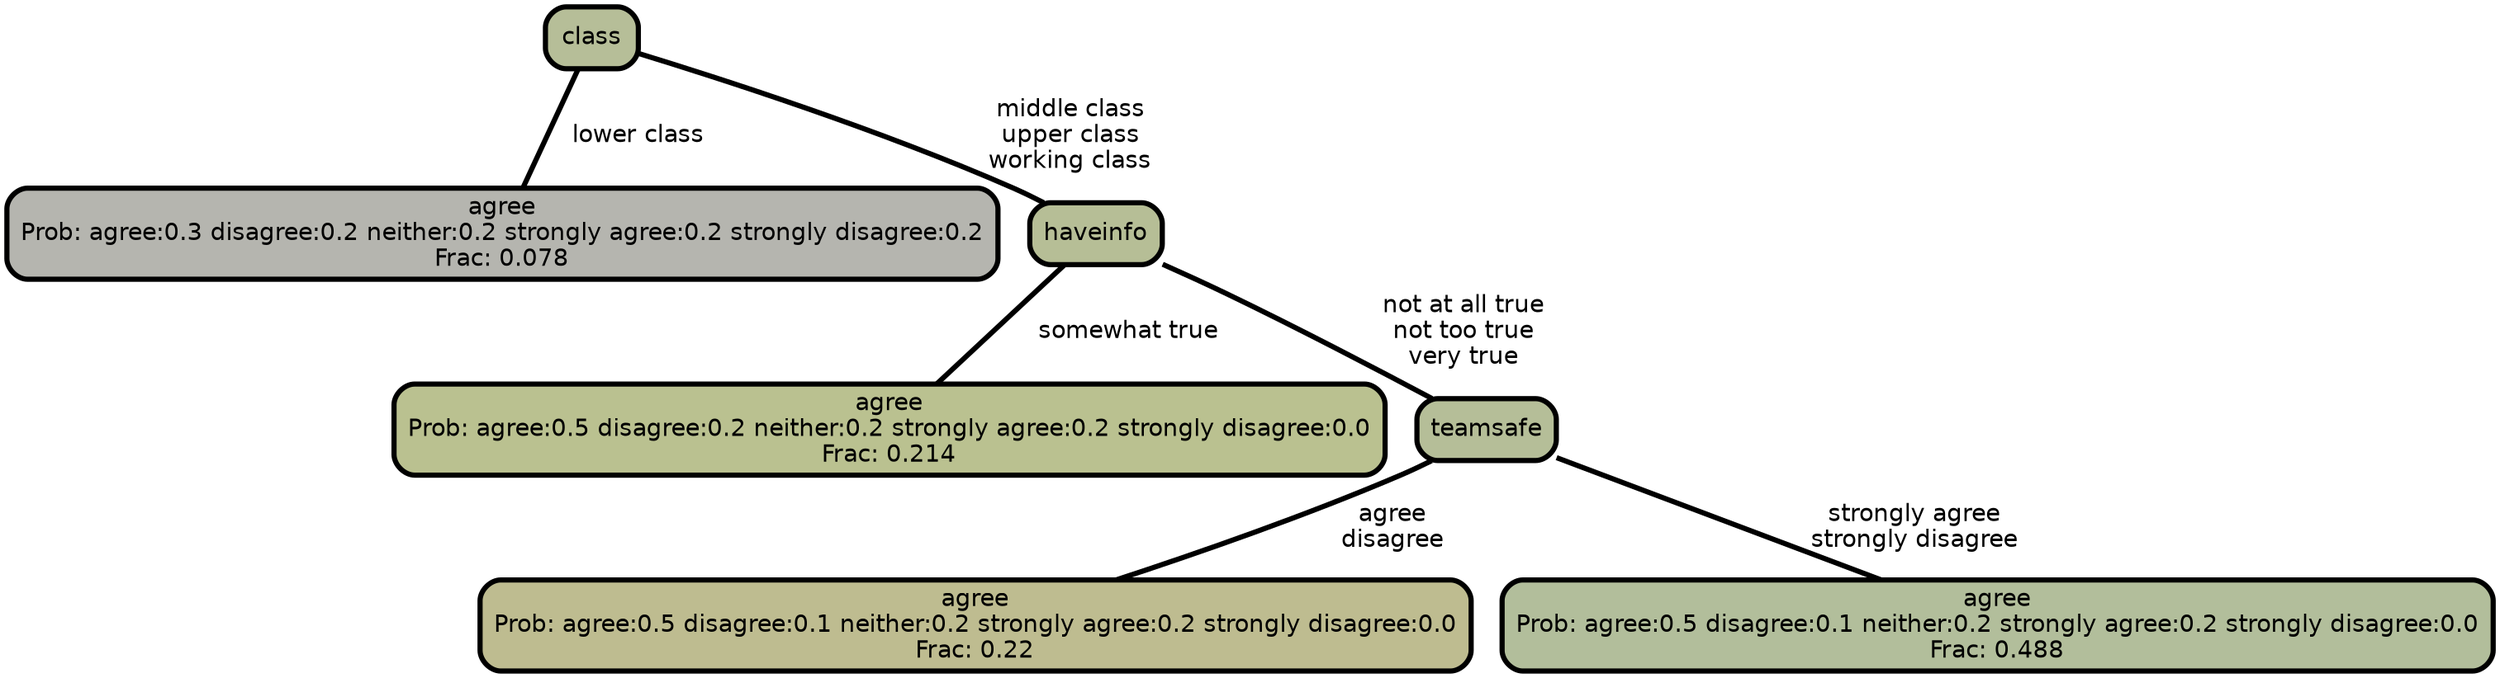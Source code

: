 graph Tree {
node [shape=box, style="filled, rounded",color="black",penwidth="3",fontcolor="black",                 fontname=helvetica] ;
graph [ranksep="0 equally", splines=straight,                 bgcolor=transparent, dpi=200] ;
edge [fontname=helvetica, color=black] ;
0 [label="agree
Prob: agree:0.3 disagree:0.2 neither:0.2 strongly agree:0.2 strongly disagree:0.2
Frac: 0.078", fillcolor="#b5b5af"] ;
1 [label="class", fillcolor="#b6be98"] ;
2 [label="agree
Prob: agree:0.5 disagree:0.2 neither:0.2 strongly agree:0.2 strongly disagree:0.0
Frac: 0.214", fillcolor="#bac190"] ;
3 [label="haveinfo", fillcolor="#b6be96"] ;
4 [label="agree
Prob: agree:0.5 disagree:0.1 neither:0.2 strongly agree:0.2 strongly disagree:0.0
Frac: 0.22", fillcolor="#bebc90"] ;
5 [label="teamsafe", fillcolor="#b5be98"] ;
6 [label="agree
Prob: agree:0.5 disagree:0.1 neither:0.2 strongly agree:0.2 strongly disagree:0.0
Frac: 0.488", fillcolor="#b2be9b"] ;
1 -- 0 [label=" lower class",penwidth=3] ;
1 -- 3 [label=" middle class\n upper class\n working class",penwidth=3] ;
3 -- 2 [label=" somewhat true",penwidth=3] ;
3 -- 5 [label=" not at all true\n not too true\n very true",penwidth=3] ;
5 -- 4 [label=" agree\n disagree",penwidth=3] ;
5 -- 6 [label=" strongly agree\n strongly disagree",penwidth=3] ;
{rank = same;}}